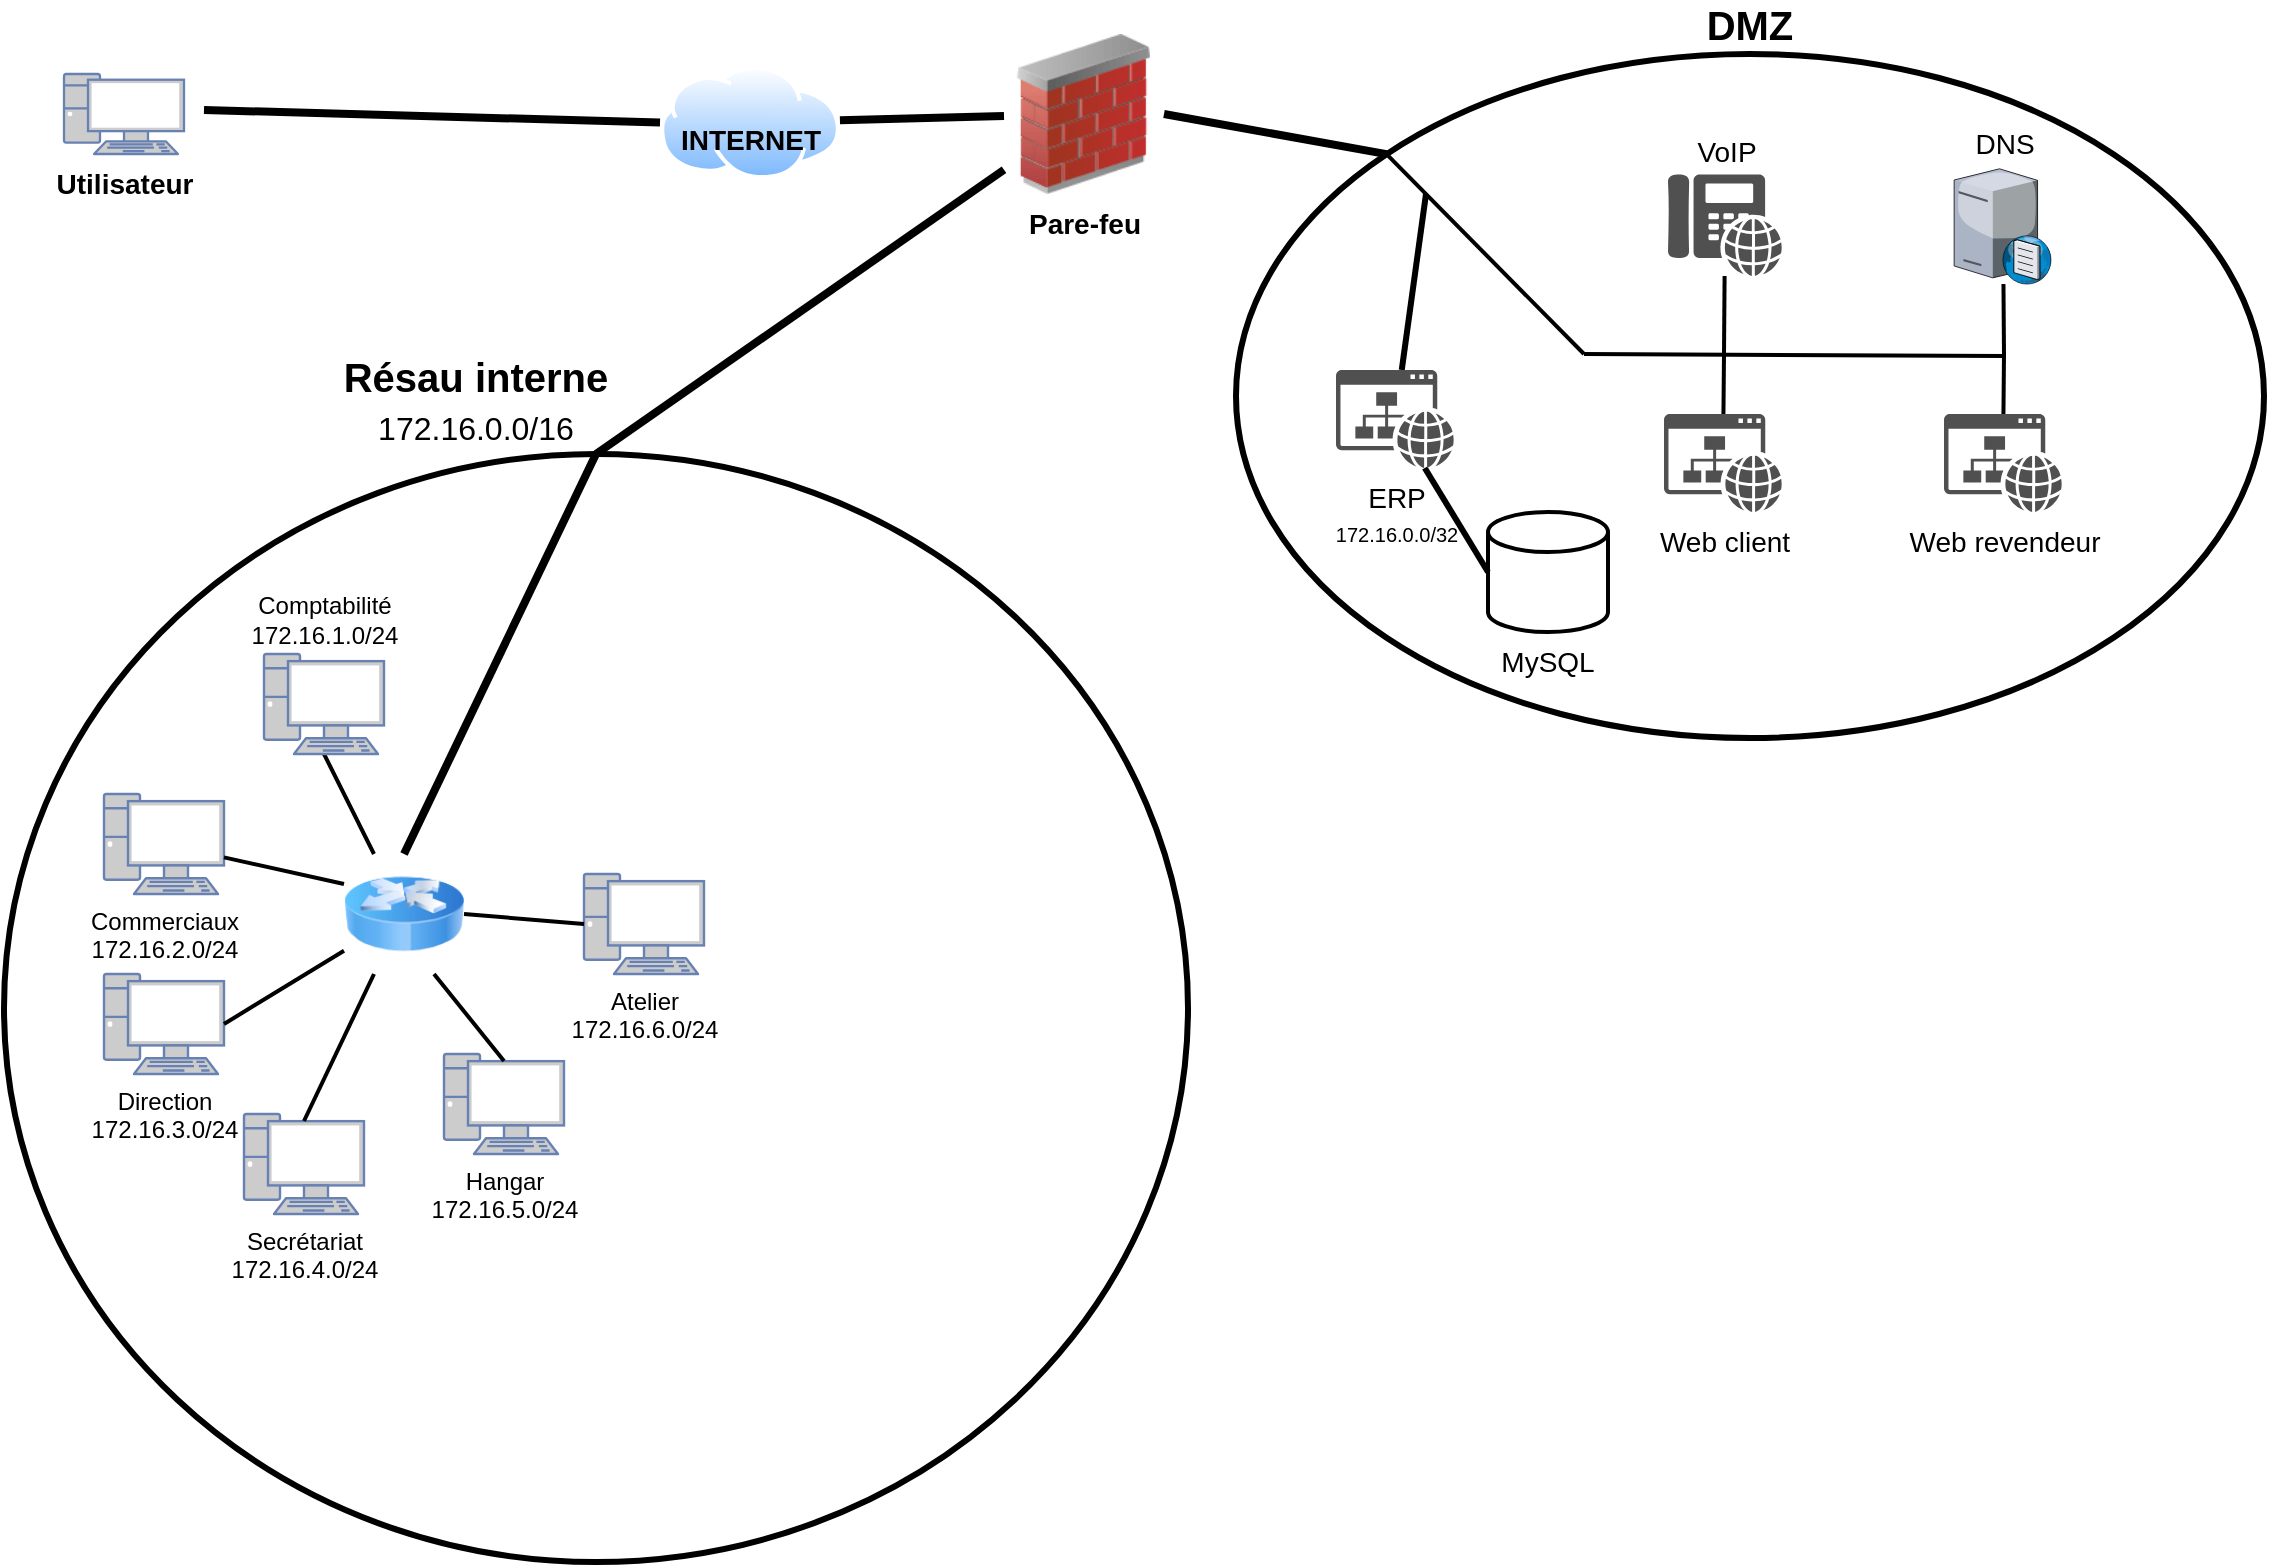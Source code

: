 <mxfile version="13.5.1" type="device"><diagram id="MQ514xJZ9diyNHvlAWxv" name="Page-1"><mxGraphModel dx="1086" dy="816" grid="0" gridSize="10" guides="1" tooltips="1" connect="1" arrows="1" fold="1" page="1" pageScale="1" pageWidth="1169" pageHeight="827" math="0" shadow="0"><root><mxCell id="0"/><mxCell id="1" parent="0"/><mxCell id="nDwoDWLJ_3mHn8p7cCmo-22" value="" style="endArrow=none;html=1;strokeWidth=2;fillColor=#000000;fontSize=14;fontColor=#000000;entryX=0.5;entryY=1;entryDx=0;entryDy=0;entryPerimeter=0;" parent="1" source="nDwoDWLJ_3mHn8p7cCmo-12" target="nDwoDWLJ_3mHn8p7cCmo-19" edge="1"><mxGeometry width="50" height="50" relative="1" as="geometry"><mxPoint x="450" y="430" as="sourcePoint"/><mxPoint x="500" y="380" as="targetPoint"/></mxGeometry></mxCell><mxCell id="nDwoDWLJ_3mHn8p7cCmo-1" value="Utilisateur" style="verticalAlign=top;verticalLabelPosition=bottom;labelPosition=center;align=center;html=1;outlineConnect=0;fillColor=#CCCCCC;strokeColor=#6881B3;gradientColor=none;gradientDirection=north;strokeWidth=2;shape=mxgraph.networks.pc;fontStyle=1;fontSize=14;" parent="1" vertex="1"><mxGeometry x="50" y="40" width="60" height="40" as="geometry"/></mxCell><mxCell id="nDwoDWLJ_3mHn8p7cCmo-2" value="INTERNET" style="aspect=fixed;perimeter=ellipsePerimeter;html=1;align=center;shadow=0;dashed=0;spacingTop=-35;image;image=img/lib/active_directory/internet_cloud.svg;spacingBottom=6;labelBackgroundColor=none;fontStyle=1;fontSize=14;" parent="1" vertex="1"><mxGeometry x="348" y="35.9" width="90" height="56.7" as="geometry"/></mxCell><mxCell id="nDwoDWLJ_3mHn8p7cCmo-3" value="Pare-feu" style="image;html=1;image=img/lib/clip_art/networking/Firewall_02_128x128.png;fontStyle=1;fontSize=14;" parent="1" vertex="1"><mxGeometry x="520" y="20" width="80" height="80" as="geometry"/></mxCell><mxCell id="nDwoDWLJ_3mHn8p7cCmo-4" value="DMZ" style="ellipse;whiteSpace=wrap;html=1;fillColor=none;spacingTop=0;fontStyle=1;fontSize=20;labelPosition=center;verticalLabelPosition=top;align=center;verticalAlign=bottom;strokeWidth=3;" parent="1" vertex="1"><mxGeometry x="636" y="30" width="514" height="342" as="geometry"/></mxCell><mxCell id="nDwoDWLJ_3mHn8p7cCmo-5" value="Résau interne&lt;br&gt;&lt;span style=&quot;font-weight: normal&quot;&gt;&lt;font style=&quot;font-size: 16px&quot;&gt;172.16.0.0/16&lt;/font&gt;&lt;/span&gt;" style="ellipse;whiteSpace=wrap;html=1;fillColor=none;fontSize=20;fontStyle=1;labelPosition=center;verticalLabelPosition=top;align=center;verticalAlign=bottom;spacingLeft=-120;strokeWidth=3;" parent="1" vertex="1"><mxGeometry x="20" y="230" width="592" height="554" as="geometry"/></mxCell><mxCell id="nDwoDWLJ_3mHn8p7cCmo-7" value="" style="endArrow=none;html=1;fillColor=#000000;endSize=8;startSize=8;strokeWidth=4;entryX=0;entryY=0.5;entryDx=0;entryDy=0;" parent="1" target="nDwoDWLJ_3mHn8p7cCmo-2" edge="1"><mxGeometry width="50" height="50" relative="1" as="geometry"><mxPoint x="120" y="58" as="sourcePoint"/><mxPoint x="340" y="60" as="targetPoint"/></mxGeometry></mxCell><mxCell id="nDwoDWLJ_3mHn8p7cCmo-8" value="" style="endArrow=none;html=1;strokeWidth=4;fillColor=#000000;" parent="1" source="nDwoDWLJ_3mHn8p7cCmo-3" target="nDwoDWLJ_3mHn8p7cCmo-2" edge="1"><mxGeometry width="50" height="50" relative="1" as="geometry"><mxPoint x="360" y="170" as="sourcePoint"/><mxPoint x="410" y="120" as="targetPoint"/></mxGeometry></mxCell><mxCell id="nDwoDWLJ_3mHn8p7cCmo-10" value="" style="endArrow=none;html=1;strokeWidth=4;fillColor=#000000;entryX=1;entryY=0.5;entryDx=0;entryDy=0;exitX=0;exitY=0;exitDx=0;exitDy=0;" parent="1" source="nDwoDWLJ_3mHn8p7cCmo-4" target="nDwoDWLJ_3mHn8p7cCmo-3" edge="1"><mxGeometry width="50" height="50" relative="1" as="geometry"><mxPoint x="450" y="450" as="sourcePoint"/><mxPoint x="500" y="400" as="targetPoint"/></mxGeometry></mxCell><mxCell id="nDwoDWLJ_3mHn8p7cCmo-11" value="" style="endArrow=none;html=1;strokeWidth=4;fillColor=#000000;exitX=0.5;exitY=0;exitDx=0;exitDy=0;" parent="1" source="nDwoDWLJ_3mHn8p7cCmo-5" target="nDwoDWLJ_3mHn8p7cCmo-3" edge="1"><mxGeometry width="50" height="50" relative="1" as="geometry"><mxPoint x="450" y="450" as="sourcePoint"/><mxPoint x="500" y="400" as="targetPoint"/></mxGeometry></mxCell><mxCell id="nDwoDWLJ_3mHn8p7cCmo-12" value="" style="image;html=1;image=img/lib/clip_art/networking/Router_Icon_128x128.png;labelBackgroundColor=none;strokeWidth=3;fillColor=none;fontSize=14;fontColor=#000000;" parent="1" vertex="1"><mxGeometry x="190" y="430" width="60" height="60" as="geometry"/></mxCell><mxCell id="nDwoDWLJ_3mHn8p7cCmo-13" value="" style="endArrow=none;html=1;strokeWidth=4;fillColor=#000000;fontSize=14;fontColor=#000000;exitX=0.5;exitY=0;exitDx=0;exitDy=0;entryX=0.5;entryY=0;entryDx=0;entryDy=0;" parent="1" source="nDwoDWLJ_3mHn8p7cCmo-12" target="nDwoDWLJ_3mHn8p7cCmo-5" edge="1"><mxGeometry width="50" height="50" relative="1" as="geometry"><mxPoint x="540" y="564" as="sourcePoint"/><mxPoint x="590" y="514" as="targetPoint"/><Array as="points"/></mxGeometry></mxCell><mxCell id="nDwoDWLJ_3mHn8p7cCmo-14" value="&lt;font color=&quot;#000000&quot;&gt;Direction&lt;br&gt;172.16.3.0/24&lt;br&gt;&lt;/font&gt;" style="fontColor=#0066CC;verticalAlign=top;verticalLabelPosition=bottom;labelPosition=center;align=center;html=1;outlineConnect=0;fillColor=#CCCCCC;strokeColor=#6881B3;gradientColor=none;gradientDirection=north;strokeWidth=2;shape=mxgraph.networks.pc;labelBackgroundColor=none;" parent="1" vertex="1"><mxGeometry x="70" y="490" width="60" height="50" as="geometry"/></mxCell><mxCell id="nDwoDWLJ_3mHn8p7cCmo-15" value="&lt;font color=&quot;#000000&quot;&gt;Secrétariat&lt;br&gt;172.16.4.0/24&lt;br&gt;&lt;/font&gt;" style="fontColor=#0066CC;verticalAlign=top;verticalLabelPosition=bottom;labelPosition=center;align=center;html=1;outlineConnect=0;fillColor=#CCCCCC;strokeColor=#6881B3;gradientColor=none;gradientDirection=north;strokeWidth=2;shape=mxgraph.networks.pc;labelBackgroundColor=none;" parent="1" vertex="1"><mxGeometry x="140" y="560" width="60" height="50" as="geometry"/></mxCell><mxCell id="nDwoDWLJ_3mHn8p7cCmo-16" value="&lt;font color=&quot;#000000&quot; style=&quot;font-size: 12px&quot;&gt;Hangar&lt;br&gt;172.16.5.0/24&lt;br&gt;&lt;/font&gt;" style="fontColor=#0066CC;verticalAlign=top;verticalLabelPosition=bottom;labelPosition=center;align=center;html=1;outlineConnect=0;fillColor=#CCCCCC;strokeColor=#6881B3;gradientColor=none;gradientDirection=north;strokeWidth=2;shape=mxgraph.networks.pc;labelBackgroundColor=none;" parent="1" vertex="1"><mxGeometry x="240" y="530" width="60" height="50" as="geometry"/></mxCell><mxCell id="nDwoDWLJ_3mHn8p7cCmo-17" value="&lt;font style=&quot;font-size: 12px&quot; color=&quot;#000000&quot;&gt;Commerciaux&lt;br&gt;172.16.2.0/24&lt;br&gt;&lt;/font&gt;" style="fontColor=#0066CC;verticalAlign=top;verticalLabelPosition=bottom;labelPosition=center;align=center;html=1;outlineConnect=0;fillColor=#CCCCCC;strokeColor=#6881B3;gradientColor=none;gradientDirection=north;strokeWidth=2;shape=mxgraph.networks.pc;labelBackgroundColor=none;" parent="1" vertex="1"><mxGeometry x="70" y="400" width="60" height="50" as="geometry"/></mxCell><mxCell id="nDwoDWLJ_3mHn8p7cCmo-18" value="&lt;font color=&quot;#000000&quot; style=&quot;font-size: 12px&quot;&gt;Atelier&lt;br&gt;172.16.6.0/24&lt;br&gt;&lt;/font&gt;" style="fontColor=#0066CC;verticalAlign=top;verticalLabelPosition=bottom;labelPosition=center;align=center;html=1;outlineConnect=0;fillColor=#CCCCCC;strokeColor=#6881B3;gradientColor=none;gradientDirection=north;strokeWidth=2;shape=mxgraph.networks.pc;labelBackgroundColor=none;" parent="1" vertex="1"><mxGeometry x="310" y="440" width="60" height="50" as="geometry"/></mxCell><mxCell id="nDwoDWLJ_3mHn8p7cCmo-19" value="&lt;font color=&quot;#000000&quot; style=&quot;font-size: 12px&quot;&gt;Comptabilité&lt;br&gt;172.16.1.0/24&lt;br&gt;&lt;/font&gt;" style="fontColor=#0066CC;verticalAlign=bottom;verticalLabelPosition=top;labelPosition=center;align=center;html=1;outlineConnect=0;fillColor=#CCCCCC;strokeColor=#6881B3;gradientColor=none;gradientDirection=north;strokeWidth=2;shape=mxgraph.networks.pc;labelBackgroundColor=none;" parent="1" vertex="1"><mxGeometry x="150" y="330" width="60" height="50" as="geometry"/></mxCell><mxCell id="nDwoDWLJ_3mHn8p7cCmo-24" value="" style="endArrow=none;html=1;strokeWidth=2;fillColor=#000000;fontSize=14;fontColor=#000000;exitX=0;exitY=0.25;exitDx=0;exitDy=0;" parent="1" source="nDwoDWLJ_3mHn8p7cCmo-12" target="nDwoDWLJ_3mHn8p7cCmo-17" edge="1"><mxGeometry width="50" height="50" relative="1" as="geometry"><mxPoint x="450" y="430" as="sourcePoint"/><mxPoint x="500" y="380" as="targetPoint"/></mxGeometry></mxCell><mxCell id="nDwoDWLJ_3mHn8p7cCmo-25" value="" style="endArrow=none;html=1;strokeWidth=2;fillColor=#000000;fontSize=14;fontColor=#000000;entryX=1;entryY=0.5;entryDx=0;entryDy=0;entryPerimeter=0;" parent="1" source="nDwoDWLJ_3mHn8p7cCmo-12" target="nDwoDWLJ_3mHn8p7cCmo-14" edge="1"><mxGeometry width="50" height="50" relative="1" as="geometry"><mxPoint x="450" y="430" as="sourcePoint"/><mxPoint x="500" y="380" as="targetPoint"/></mxGeometry></mxCell><mxCell id="nDwoDWLJ_3mHn8p7cCmo-26" value="" style="endArrow=none;html=1;strokeWidth=2;fillColor=#000000;fontSize=14;fontColor=#000000;entryX=0.25;entryY=1;entryDx=0;entryDy=0;exitX=0.5;exitY=0.07;exitDx=0;exitDy=0;exitPerimeter=0;" parent="1" source="nDwoDWLJ_3mHn8p7cCmo-15" target="nDwoDWLJ_3mHn8p7cCmo-12" edge="1"><mxGeometry width="50" height="50" relative="1" as="geometry"><mxPoint x="450" y="430" as="sourcePoint"/><mxPoint x="500" y="380" as="targetPoint"/></mxGeometry></mxCell><mxCell id="nDwoDWLJ_3mHn8p7cCmo-27" value="" style="endArrow=none;html=1;strokeWidth=2;fillColor=#000000;fontSize=14;fontColor=#000000;exitX=0.75;exitY=1;exitDx=0;exitDy=0;entryX=0.5;entryY=0.07;entryDx=0;entryDy=0;entryPerimeter=0;" parent="1" source="nDwoDWLJ_3mHn8p7cCmo-12" target="nDwoDWLJ_3mHn8p7cCmo-16" edge="1"><mxGeometry width="50" height="50" relative="1" as="geometry"><mxPoint x="450" y="430" as="sourcePoint"/><mxPoint x="500" y="380" as="targetPoint"/></mxGeometry></mxCell><mxCell id="nDwoDWLJ_3mHn8p7cCmo-28" value="" style="endArrow=none;html=1;strokeWidth=2;fillColor=#000000;fontSize=14;fontColor=#000000;exitX=1;exitY=0.5;exitDx=0;exitDy=0;entryX=0;entryY=0.5;entryDx=0;entryDy=0;entryPerimeter=0;" parent="1" source="nDwoDWLJ_3mHn8p7cCmo-12" target="nDwoDWLJ_3mHn8p7cCmo-18" edge="1"><mxGeometry width="50" height="50" relative="1" as="geometry"><mxPoint x="450" y="430" as="sourcePoint"/><mxPoint x="500" y="380" as="targetPoint"/></mxGeometry></mxCell><mxCell id="nDwoDWLJ_3mHn8p7cCmo-31" value="" style="endArrow=none;html=1;strokeWidth=3;fillColor=#000000;fontSize=14;fontColor=#000000;" parent="1" source="nDwoDWLJ_3mHn8p7cCmo-36" edge="1"><mxGeometry width="50" height="50" relative="1" as="geometry"><mxPoint x="1130" y="380" as="sourcePoint"/><mxPoint x="731" y="100" as="targetPoint"/></mxGeometry></mxCell><mxCell id="nDwoDWLJ_3mHn8p7cCmo-32" value="MySQL" style="strokeWidth=2;html=1;shape=mxgraph.flowchart.database;whiteSpace=wrap;labelBackgroundColor=none;fillColor=none;fontSize=14;fontColor=#000000;labelPosition=center;verticalLabelPosition=bottom;align=center;verticalAlign=top;" parent="1" vertex="1"><mxGeometry x="762" y="259" width="60" height="60" as="geometry"/></mxCell><mxCell id="nDwoDWLJ_3mHn8p7cCmo-33" value="" style="endArrow=none;html=1;strokeWidth=3;fillColor=#000000;fontSize=14;fontColor=#000000;exitX=0;exitY=0.5;exitDx=0;exitDy=0;exitPerimeter=0;" parent="1" source="nDwoDWLJ_3mHn8p7cCmo-32" target="nDwoDWLJ_3mHn8p7cCmo-36" edge="1"><mxGeometry width="50" height="50" relative="1" as="geometry"><mxPoint x="770" y="350" as="sourcePoint"/><mxPoint x="750" y="250" as="targetPoint"/></mxGeometry></mxCell><mxCell id="nDwoDWLJ_3mHn8p7cCmo-34" value="Web client" style="pointerEvents=1;shadow=0;dashed=0;html=1;strokeColor=none;fillColor=#505050;labelPosition=center;verticalLabelPosition=bottom;verticalAlign=top;outlineConnect=0;align=center;shape=mxgraph.office.concepts.website;labelBackgroundColor=none;fontSize=14;fontColor=#000000;" parent="1" vertex="1"><mxGeometry x="850" y="210" width="59" height="49" as="geometry"/></mxCell><mxCell id="nDwoDWLJ_3mHn8p7cCmo-35" value="Web revendeur" style="pointerEvents=1;shadow=0;dashed=0;html=1;strokeColor=none;fillColor=#505050;labelPosition=center;verticalLabelPosition=bottom;verticalAlign=top;outlineConnect=0;align=center;shape=mxgraph.office.concepts.website;labelBackgroundColor=none;fontSize=14;fontColor=#000000;" parent="1" vertex="1"><mxGeometry x="990" y="210" width="59" height="49" as="geometry"/></mxCell><mxCell id="nDwoDWLJ_3mHn8p7cCmo-36" value="ERP&lt;br style=&quot;font-size: 12px&quot;&gt;&lt;font size=&quot;1&quot;&gt;172.16.0.0/32&lt;/font&gt;" style="pointerEvents=1;shadow=0;dashed=0;html=1;strokeColor=none;fillColor=#505050;labelPosition=center;verticalLabelPosition=bottom;verticalAlign=top;outlineConnect=0;align=center;shape=mxgraph.office.concepts.website;labelBackgroundColor=none;fontSize=14;fontColor=#000000;" parent="1" vertex="1"><mxGeometry x="686" y="188" width="59" height="49" as="geometry"/></mxCell><mxCell id="nDwoDWLJ_3mHn8p7cCmo-37" value="VoIP" style="pointerEvents=1;shadow=0;dashed=0;html=1;strokeColor=none;fillColor=#505050;labelPosition=center;verticalLabelPosition=top;verticalAlign=bottom;outlineConnect=0;align=center;shape=mxgraph.office.devices.phone_voip;labelBackgroundColor=none;fontSize=14;fontColor=#000000;" parent="1" vertex="1"><mxGeometry x="852" y="90" width="57" height="51" as="geometry"/></mxCell><mxCell id="nDwoDWLJ_3mHn8p7cCmo-38" value="DNS" style="verticalLabelPosition=top;aspect=fixed;html=1;verticalAlign=bottom;strokeColor=none;align=center;outlineConnect=0;shape=mxgraph.citrix.dns_server;labelBackgroundColor=none;fillColor=none;fontSize=14;fontColor=#000000;labelPosition=center;" parent="1" vertex="1"><mxGeometry x="995.07" y="85.96" width="48.86" height="59.08" as="geometry"/></mxCell><mxCell id="nDwoDWLJ_3mHn8p7cCmo-39" value="" style="endArrow=none;html=1;strokeWidth=2;fillColor=#000000;fontSize=14;fontColor=#000000;exitX=0;exitY=0;exitDx=0;exitDy=0;" parent="1" source="nDwoDWLJ_3mHn8p7cCmo-4" edge="1"><mxGeometry width="50" height="50" relative="1" as="geometry"><mxPoint x="810" y="70" as="sourcePoint"/><mxPoint x="810" y="180" as="targetPoint"/><Array as="points"/></mxGeometry></mxCell><mxCell id="nDwoDWLJ_3mHn8p7cCmo-40" value="" style="endArrow=none;html=1;strokeWidth=2;fillColor=#000000;fontSize=14;fontColor=#000000;" parent="1" edge="1"><mxGeometry width="50" height="50" relative="1" as="geometry"><mxPoint x="810" y="180" as="sourcePoint"/><mxPoint x="1020" y="181" as="targetPoint"/></mxGeometry></mxCell><mxCell id="nDwoDWLJ_3mHn8p7cCmo-41" value="" style="endArrow=none;html=1;strokeWidth=2;fillColor=#000000;fontSize=14;fontColor=#000000;" parent="1" source="nDwoDWLJ_3mHn8p7cCmo-34" edge="1"><mxGeometry width="50" height="50" relative="1" as="geometry"><mxPoint x="890" y="240" as="sourcePoint"/><mxPoint x="880" y="180" as="targetPoint"/></mxGeometry></mxCell><mxCell id="nDwoDWLJ_3mHn8p7cCmo-42" value="" style="endArrow=none;html=1;strokeWidth=2;fillColor=#000000;fontSize=14;fontColor=#000000;" parent="1" source="nDwoDWLJ_3mHn8p7cCmo-35" edge="1"><mxGeometry width="50" height="50" relative="1" as="geometry"><mxPoint x="890" y="240" as="sourcePoint"/><mxPoint x="1020" y="180" as="targetPoint"/></mxGeometry></mxCell><mxCell id="nDwoDWLJ_3mHn8p7cCmo-43" value="" style="endArrow=none;html=1;strokeWidth=2;fillColor=#000000;fontSize=14;fontColor=#000000;" parent="1" source="nDwoDWLJ_3mHn8p7cCmo-37" edge="1"><mxGeometry width="50" height="50" relative="1" as="geometry"><mxPoint x="890" y="240" as="sourcePoint"/><mxPoint x="880" y="180" as="targetPoint"/></mxGeometry></mxCell><mxCell id="nDwoDWLJ_3mHn8p7cCmo-44" value="" style="endArrow=none;html=1;strokeWidth=2;fillColor=#000000;fontSize=14;fontColor=#000000;" parent="1" source="nDwoDWLJ_3mHn8p7cCmo-38" edge="1"><mxGeometry width="50" height="50" relative="1" as="geometry"><mxPoint x="890" y="240" as="sourcePoint"/><mxPoint x="1020" y="180" as="targetPoint"/></mxGeometry></mxCell></root></mxGraphModel></diagram></mxfile>